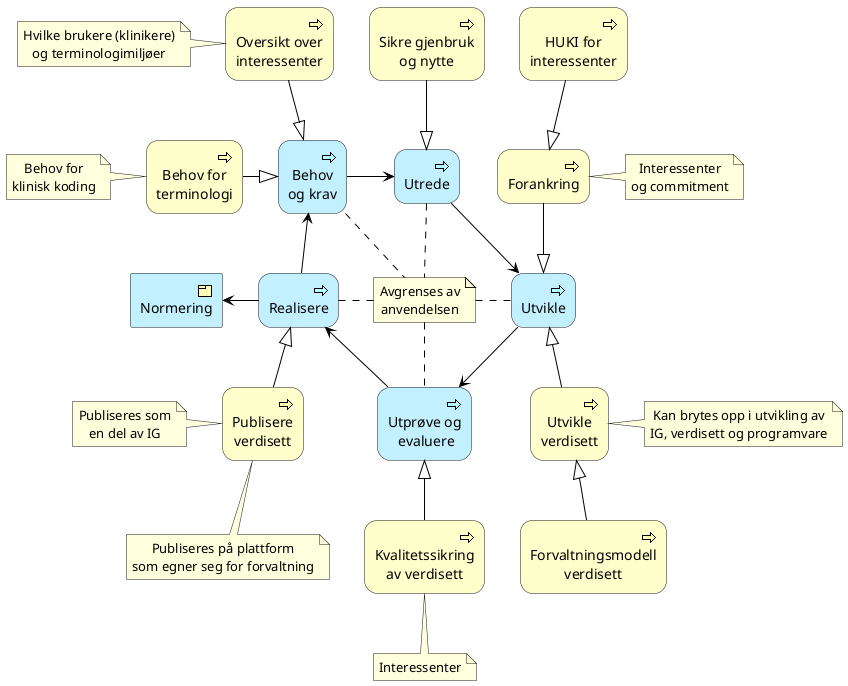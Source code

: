 @startuml
!include <archimate/Archimate>
sprite $bProduct jar:archimate/business-product

archimate #Application "Behov\nog krav" as behov<<application-process>>
archimate #Business "Oversikt over\ninteressenter" as interessent<<business-process>>
archimate #Business "Behov for\nterminologi" as terminologib<<business-process>>
archimate #Application "Utrede" as utrede<<application-process>>
archimate #Business "Sikre gjenbruk\nog nytte" as gjenbruk<<business-process>>
archimate #Business "Forankring" as forankring<<business-process>>
archimate #Business "HUKI for\ninteressenter" as interessenter<<business-process>>
archimate #Application "Utvikle" as utvikle<<application-process>>
'archimate #Business "Implementere\nprogramvare" as programvare<<business-process>>
archimate #Business "Utvikle\nverdisett" as uverdisett<<business-process>>
archimate #Business "Forvaltningsmodell\nverdisett" as forvaltningsmod<<business-process>>
archimate #Application "Utprøve og\n evaluere" as utprøve<<application-process>>
archimate #Business "Kvalitetssikring\nav verdisett" as kvalitetssikre<<business-process>>
archimate #Application "Realisere" as realisere<<application-process>>
'archimate #Business "Publisere" as publisere<<business-process>>
archimate #Business "Publisere\nverdisett" as pverdisett<<business-process>>
rectangle "Normering" as normering <<$bProduct>> #Application

note "Interessenter \nog commitment" as int
note "Interessenter" as int2
note "Behov for\nklinisk koding" as beh
note "Hvilke brukere (klinikere)\nog terminologimiljøer" as beh2
note "Publiseres som\nen del av IG" as pub2
note "Publiseres på plattform\nsom egner seg for forvaltning" as pub
note "Avgrenses av\nanvendelsen" as utv
note "Kan brytes opp i utvikling av\nIG, verdisett og programvare" as utv2

'archimate #Business "Forvaltning" as forvaltning<<business-process>>

behov  <|-up- interessent
behov <|-left- terminologib
utrede <|-up- gjenbruk
utvikle <|-down- uverdisett
forvaltningsmod -up-|> uverdisett
realisere <|-down- pverdisett
utprøve <|-- kvalitetssikre
forankring <|-up- interessenter
forankring -down-|> utvikle

behov -> utrede
'forankring --> utvikle
utrede -down-> utvikle
utvikle -down-> utprøve
utprøve -left-> realisere
realisere -up-> behov
realisere -left-> normering

'realisere -down-> forvaltning

beh -right- terminologib
beh2 -right- interessent
forankring .right. int
kvalitetssikre .down. int2
pverdisett .down. pub
pverdisett -left- pub2 
'pub2 .up[hidden]. terminologib

utv .up. behov
utv .up. utrede
realisere .right. utv
utv .right. utvikle
utv .down. utprøve
'utv .left. realisere

'uverdisett -up- utv
utrede -right[hidden]- forankring
uverdisett -right- utv2

@enduml